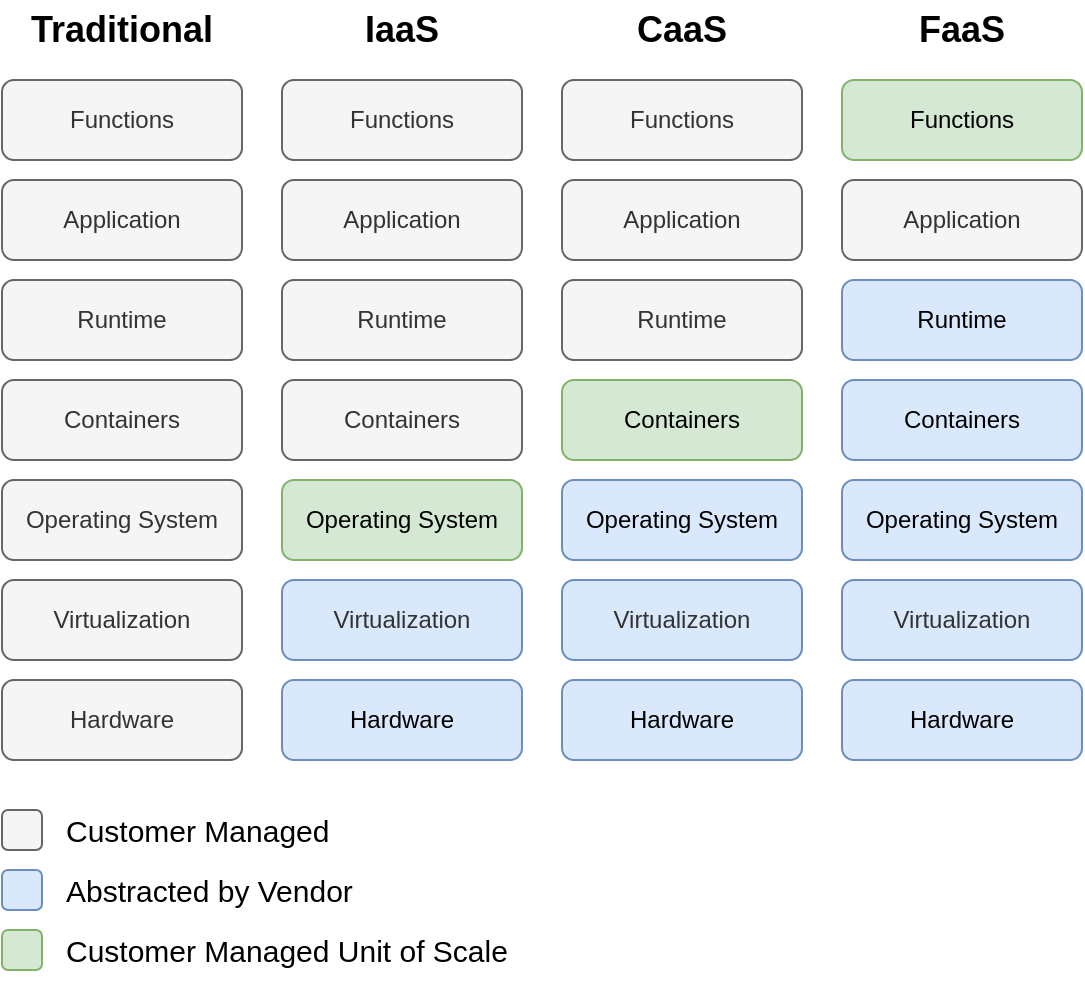 <mxfile version="21.6.1" type="device">
  <diagram id="A7mKjW4-tYVXBpYpWNh_" name="Page-1">
    <mxGraphModel dx="1097" dy="681" grid="1" gridSize="10" guides="1" tooltips="1" connect="1" arrows="1" fold="1" page="1" pageScale="1" pageWidth="827" pageHeight="1169" math="0" shadow="0">
      <root>
        <mxCell id="0" />
        <mxCell id="1" parent="0" />
        <mxCell id="YyNBfWquSTTaw1ReeC_T-1" value="Functions" style="rounded=1;whiteSpace=wrap;html=1;fillColor=#f5f5f5;fontColor=#333333;strokeColor=#666666;" parent="1" vertex="1">
          <mxGeometry x="40" y="50" width="120" height="40" as="geometry" />
        </mxCell>
        <mxCell id="YyNBfWquSTTaw1ReeC_T-5" value="Application" style="rounded=1;whiteSpace=wrap;html=1;fillColor=#f5f5f5;fontColor=#333333;strokeColor=#666666;" parent="1" vertex="1">
          <mxGeometry x="40" y="100" width="120" height="40" as="geometry" />
        </mxCell>
        <mxCell id="YyNBfWquSTTaw1ReeC_T-6" value="Runtime" style="rounded=1;whiteSpace=wrap;html=1;fillColor=#f5f5f5;fontColor=#333333;strokeColor=#666666;" parent="1" vertex="1">
          <mxGeometry x="40" y="150" width="120" height="40" as="geometry" />
        </mxCell>
        <mxCell id="YyNBfWquSTTaw1ReeC_T-8" value="Containers" style="rounded=1;whiteSpace=wrap;html=1;fillColor=#f5f5f5;fontColor=#333333;strokeColor=#666666;" parent="1" vertex="1">
          <mxGeometry x="40" y="200" width="120" height="40" as="geometry" />
        </mxCell>
        <mxCell id="YyNBfWquSTTaw1ReeC_T-9" value="Operating System" style="rounded=1;whiteSpace=wrap;html=1;fillColor=#f5f5f5;fontColor=#333333;strokeColor=#666666;" parent="1" vertex="1">
          <mxGeometry x="40" y="250" width="120" height="40" as="geometry" />
        </mxCell>
        <mxCell id="YyNBfWquSTTaw1ReeC_T-10" value="Virtualization" style="rounded=1;whiteSpace=wrap;html=1;fillColor=#f5f5f5;fontColor=#333333;strokeColor=#666666;" parent="1" vertex="1">
          <mxGeometry x="40" y="300" width="120" height="40" as="geometry" />
        </mxCell>
        <mxCell id="YyNBfWquSTTaw1ReeC_T-11" value="Hardware" style="rounded=1;whiteSpace=wrap;html=1;fillColor=#f5f5f5;fontColor=#333333;strokeColor=#666666;" parent="1" vertex="1">
          <mxGeometry x="40" y="350" width="120" height="40" as="geometry" />
        </mxCell>
        <mxCell id="YyNBfWquSTTaw1ReeC_T-18" value="Functions" style="rounded=1;whiteSpace=wrap;html=1;fillColor=#f5f5f5;fontColor=#333333;strokeColor=#666666;" parent="1" vertex="1">
          <mxGeometry x="320" y="50" width="120" height="40" as="geometry" />
        </mxCell>
        <mxCell id="YyNBfWquSTTaw1ReeC_T-19" value="Application" style="rounded=1;whiteSpace=wrap;html=1;fillColor=#f5f5f5;fontColor=#333333;strokeColor=#666666;" parent="1" vertex="1">
          <mxGeometry x="320" y="100" width="120" height="40" as="geometry" />
        </mxCell>
        <mxCell id="YyNBfWquSTTaw1ReeC_T-20" value="Runtime" style="rounded=1;whiteSpace=wrap;html=1;fillColor=#f5f5f5;fontColor=#333333;strokeColor=#666666;" parent="1" vertex="1">
          <mxGeometry x="320" y="150" width="120" height="40" as="geometry" />
        </mxCell>
        <mxCell id="YyNBfWquSTTaw1ReeC_T-21" value="Containers" style="rounded=1;whiteSpace=wrap;html=1;fillColor=#d5e8d4;strokeColor=#82b366;" parent="1" vertex="1">
          <mxGeometry x="320" y="200" width="120" height="40" as="geometry" />
        </mxCell>
        <mxCell id="YyNBfWquSTTaw1ReeC_T-22" value="Operating System" style="rounded=1;whiteSpace=wrap;html=1;fillColor=#dae8fc;strokeColor=#6c8ebf;" parent="1" vertex="1">
          <mxGeometry x="320" y="250" width="120" height="40" as="geometry" />
        </mxCell>
        <mxCell id="YyNBfWquSTTaw1ReeC_T-23" value="&lt;span style=&quot;caret-color: rgb(51, 51, 51); color: rgb(51, 51, 51);&quot;&gt;Virtualization&lt;/span&gt;" style="rounded=1;whiteSpace=wrap;html=1;fillColor=#dae8fc;strokeColor=#6c8ebf;" parent="1" vertex="1">
          <mxGeometry x="320" y="300" width="120" height="40" as="geometry" />
        </mxCell>
        <mxCell id="YyNBfWquSTTaw1ReeC_T-24" value="Hardware" style="rounded=1;whiteSpace=wrap;html=1;fillColor=#dae8fc;strokeColor=#6c8ebf;" parent="1" vertex="1">
          <mxGeometry x="320" y="350" width="120" height="40" as="geometry" />
        </mxCell>
        <mxCell id="YyNBfWquSTTaw1ReeC_T-32" value="Functions" style="rounded=1;whiteSpace=wrap;html=1;fillColor=#d5e8d4;strokeColor=#82b366;" parent="1" vertex="1">
          <mxGeometry x="460" y="50" width="120" height="40" as="geometry" />
        </mxCell>
        <mxCell id="YyNBfWquSTTaw1ReeC_T-33" value="Application" style="rounded=1;whiteSpace=wrap;html=1;fillColor=#f5f5f5;strokeColor=#666666;fontColor=#333333;" parent="1" vertex="1">
          <mxGeometry x="460" y="100" width="120" height="40" as="geometry" />
        </mxCell>
        <mxCell id="YyNBfWquSTTaw1ReeC_T-34" value="Runtime" style="rounded=1;whiteSpace=wrap;html=1;fillColor=#dae8fc;strokeColor=#6c8ebf;" parent="1" vertex="1">
          <mxGeometry x="460" y="150" width="120" height="40" as="geometry" />
        </mxCell>
        <mxCell id="YyNBfWquSTTaw1ReeC_T-35" value="Containers" style="rounded=1;whiteSpace=wrap;html=1;fillColor=#dae8fc;strokeColor=#6c8ebf;" parent="1" vertex="1">
          <mxGeometry x="460" y="200" width="120" height="40" as="geometry" />
        </mxCell>
        <mxCell id="YyNBfWquSTTaw1ReeC_T-36" value="Operating System" style="rounded=1;whiteSpace=wrap;html=1;fillColor=#dae8fc;strokeColor=#6c8ebf;" parent="1" vertex="1">
          <mxGeometry x="460" y="250" width="120" height="40" as="geometry" />
        </mxCell>
        <mxCell id="YyNBfWquSTTaw1ReeC_T-37" value="&lt;span style=&quot;caret-color: rgb(51, 51, 51); color: rgb(51, 51, 51);&quot;&gt;Virtualization&lt;/span&gt;" style="rounded=1;whiteSpace=wrap;html=1;fillColor=#dae8fc;strokeColor=#6c8ebf;" parent="1" vertex="1">
          <mxGeometry x="460" y="300" width="120" height="40" as="geometry" />
        </mxCell>
        <mxCell id="YyNBfWquSTTaw1ReeC_T-38" value="Hardware" style="rounded=1;whiteSpace=wrap;html=1;fillColor=#dae8fc;strokeColor=#6c8ebf;" parent="1" vertex="1">
          <mxGeometry x="460" y="350" width="120" height="40" as="geometry" />
        </mxCell>
        <mxCell id="YyNBfWquSTTaw1ReeC_T-39" value="&lt;font style=&quot;font-size: 18px;&quot;&gt;&lt;b&gt;CaaS&lt;/b&gt;&lt;/font&gt;" style="text;html=1;strokeColor=none;fillColor=none;align=center;verticalAlign=middle;whiteSpace=wrap;rounded=0;" parent="1" vertex="1">
          <mxGeometry x="350" y="10" width="60" height="30" as="geometry" />
        </mxCell>
        <mxCell id="YyNBfWquSTTaw1ReeC_T-41" value="&lt;font style=&quot;font-size: 18px;&quot;&gt;&lt;b&gt;FaaS&lt;/b&gt;&lt;/font&gt;" style="text;html=1;strokeColor=none;fillColor=none;align=center;verticalAlign=middle;whiteSpace=wrap;rounded=0;" parent="1" vertex="1">
          <mxGeometry x="490" y="10" width="60" height="30" as="geometry" />
        </mxCell>
        <mxCell id="YyNBfWquSTTaw1ReeC_T-42" value="&lt;font style=&quot;font-size: 18px;&quot;&gt;&lt;b&gt;Traditional&lt;/b&gt;&lt;/font&gt;" style="text;html=1;strokeColor=none;fillColor=none;align=center;verticalAlign=middle;whiteSpace=wrap;rounded=0;" parent="1" vertex="1">
          <mxGeometry x="70" y="10" width="60" height="30" as="geometry" />
        </mxCell>
        <mxCell id="YyNBfWquSTTaw1ReeC_T-45" value="" style="rounded=1;whiteSpace=wrap;html=1;fillColor=#dae8fc;strokeColor=#6c8ebf;" parent="1" vertex="1">
          <mxGeometry x="40" y="445" width="20" height="20" as="geometry" />
        </mxCell>
        <mxCell id="YyNBfWquSTTaw1ReeC_T-46" value="&lt;font style=&quot;font-size: 15px;&quot;&gt;Abstracted by Vendor&lt;/font&gt;" style="text;html=1;align=left;verticalAlign=middle;resizable=0;points=[];autosize=1;strokeColor=none;fillColor=none;fontSize=18;" parent="1" vertex="1">
          <mxGeometry x="70" y="440" width="170" height="30" as="geometry" />
        </mxCell>
        <mxCell id="YyNBfWquSTTaw1ReeC_T-47" value="" style="rounded=1;whiteSpace=wrap;html=1;fillColor=#f5f5f5;strokeColor=#666666;fontColor=#333333;" parent="1" vertex="1">
          <mxGeometry x="40" y="415" width="20" height="20" as="geometry" />
        </mxCell>
        <mxCell id="YyNBfWquSTTaw1ReeC_T-48" value="&lt;font style=&quot;font-size: 15px;&quot;&gt;Customer Managed&lt;/font&gt;" style="text;html=1;align=left;verticalAlign=middle;resizable=0;points=[];autosize=1;strokeColor=none;fillColor=none;fontSize=18;" parent="1" vertex="1">
          <mxGeometry x="70" y="410" width="160" height="30" as="geometry" />
        </mxCell>
        <mxCell id="YyNBfWquSTTaw1ReeC_T-49" value="" style="rounded=1;whiteSpace=wrap;html=1;fillColor=#d5e8d4;strokeColor=#82b366;" parent="1" vertex="1">
          <mxGeometry x="40" y="475" width="20" height="20" as="geometry" />
        </mxCell>
        <mxCell id="YyNBfWquSTTaw1ReeC_T-50" value="&lt;font style=&quot;font-size: 15px;&quot;&gt;Customer Managed Unit of Scale&lt;/font&gt;" style="text;html=1;align=left;verticalAlign=middle;resizable=0;points=[];autosize=1;strokeColor=none;fillColor=none;fontSize=18;" parent="1" vertex="1">
          <mxGeometry x="70" y="470" width="240" height="30" as="geometry" />
        </mxCell>
        <mxCell id="2jtSYzPSuZL6Fs6Jow6e-9" value="Functions" style="rounded=1;whiteSpace=wrap;html=1;fillColor=#f5f5f5;fontColor=#333333;strokeColor=#666666;" vertex="1" parent="1">
          <mxGeometry x="180" y="50" width="120" height="40" as="geometry" />
        </mxCell>
        <mxCell id="2jtSYzPSuZL6Fs6Jow6e-10" value="Application" style="rounded=1;whiteSpace=wrap;html=1;fillColor=#f5f5f5;fontColor=#333333;strokeColor=#666666;" vertex="1" parent="1">
          <mxGeometry x="180" y="100" width="120" height="40" as="geometry" />
        </mxCell>
        <mxCell id="2jtSYzPSuZL6Fs6Jow6e-11" value="Runtime" style="rounded=1;whiteSpace=wrap;html=1;fillColor=#f5f5f5;fontColor=#333333;strokeColor=#666666;" vertex="1" parent="1">
          <mxGeometry x="180" y="150" width="120" height="40" as="geometry" />
        </mxCell>
        <mxCell id="2jtSYzPSuZL6Fs6Jow6e-12" value="Containers" style="rounded=1;whiteSpace=wrap;html=1;fillColor=#f5f5f5;fontColor=#333333;strokeColor=#666666;" vertex="1" parent="1">
          <mxGeometry x="180" y="200" width="120" height="40" as="geometry" />
        </mxCell>
        <mxCell id="2jtSYzPSuZL6Fs6Jow6e-13" value="Operating System" style="rounded=1;whiteSpace=wrap;html=1;fillColor=#d5e8d4;strokeColor=#82b366;" vertex="1" parent="1">
          <mxGeometry x="180" y="250" width="120" height="40" as="geometry" />
        </mxCell>
        <mxCell id="2jtSYzPSuZL6Fs6Jow6e-14" value="&lt;span style=&quot;caret-color: rgb(51, 51, 51); color: rgb(51, 51, 51);&quot;&gt;Virtualization&lt;/span&gt;" style="rounded=1;whiteSpace=wrap;html=1;fillColor=#dae8fc;strokeColor=#6c8ebf;" vertex="1" parent="1">
          <mxGeometry x="180" y="300" width="120" height="40" as="geometry" />
        </mxCell>
        <mxCell id="2jtSYzPSuZL6Fs6Jow6e-15" value="Hardware" style="rounded=1;whiteSpace=wrap;html=1;fillColor=#dae8fc;strokeColor=#6c8ebf;" vertex="1" parent="1">
          <mxGeometry x="180" y="350" width="120" height="40" as="geometry" />
        </mxCell>
        <mxCell id="2jtSYzPSuZL6Fs6Jow6e-16" value="&lt;font style=&quot;font-size: 18px;&quot;&gt;&lt;b&gt;IaaS&lt;/b&gt;&lt;/font&gt;" style="text;html=1;strokeColor=none;fillColor=none;align=center;verticalAlign=middle;whiteSpace=wrap;rounded=0;" vertex="1" parent="1">
          <mxGeometry x="210" y="10" width="60" height="30" as="geometry" />
        </mxCell>
      </root>
    </mxGraphModel>
  </diagram>
</mxfile>
